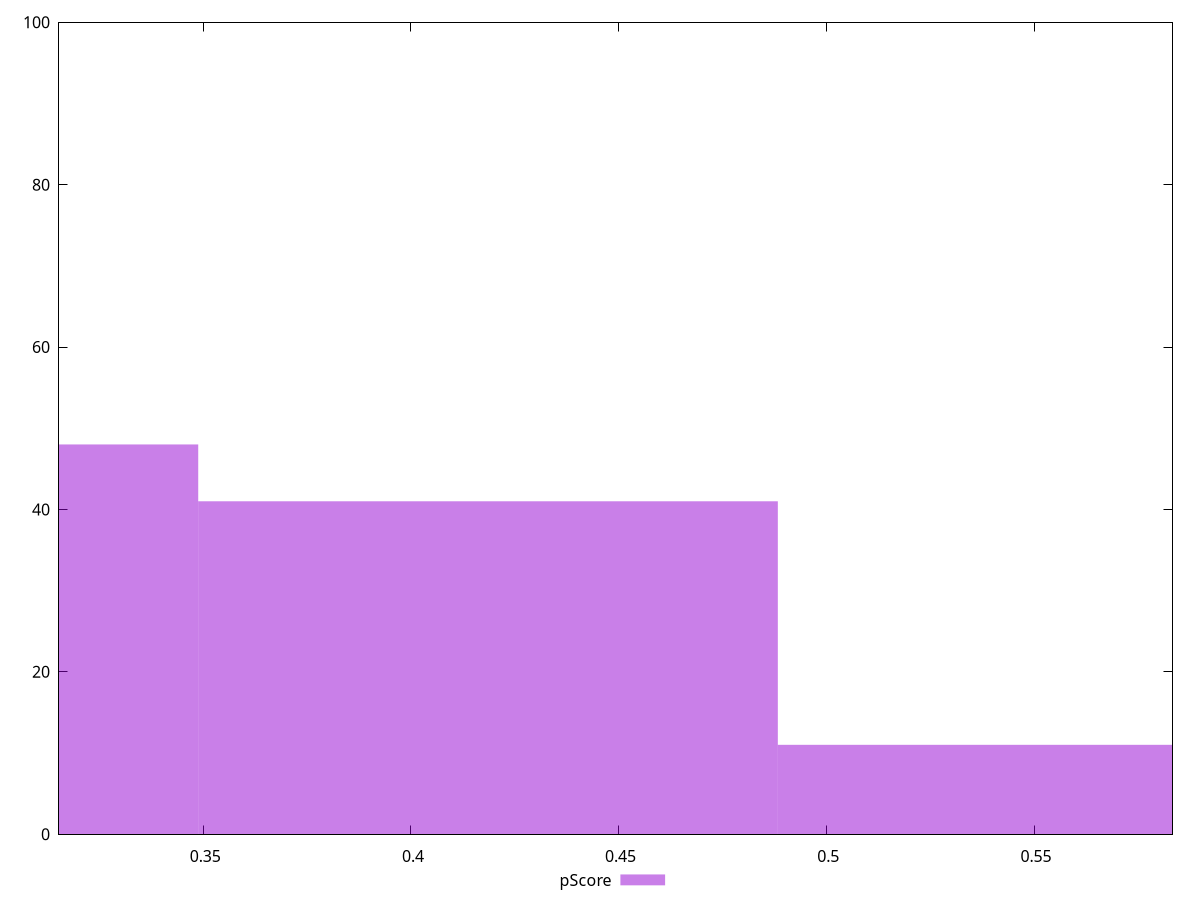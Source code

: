 reset

$pScore <<EOF
0.2790460634133888 48
0.41856909512008317 41
0.5580921268267776 11
EOF

set key outside below
set boxwidth 0.1395230317066944
set xrange [0.31529411764705884:0.5833333333333334]
set yrange [0:100]
set trange [0:100]
set style fill transparent solid 0.5 noborder
set terminal svg size 640, 490 enhanced background rgb 'white'
set output "report_00015_2021-02-09T16-11-33.973Z/unused-javascript/samples/pages+cached+noadtech+nomedia/pScore/histogram.svg"

plot $pScore title "pScore" with boxes

reset
